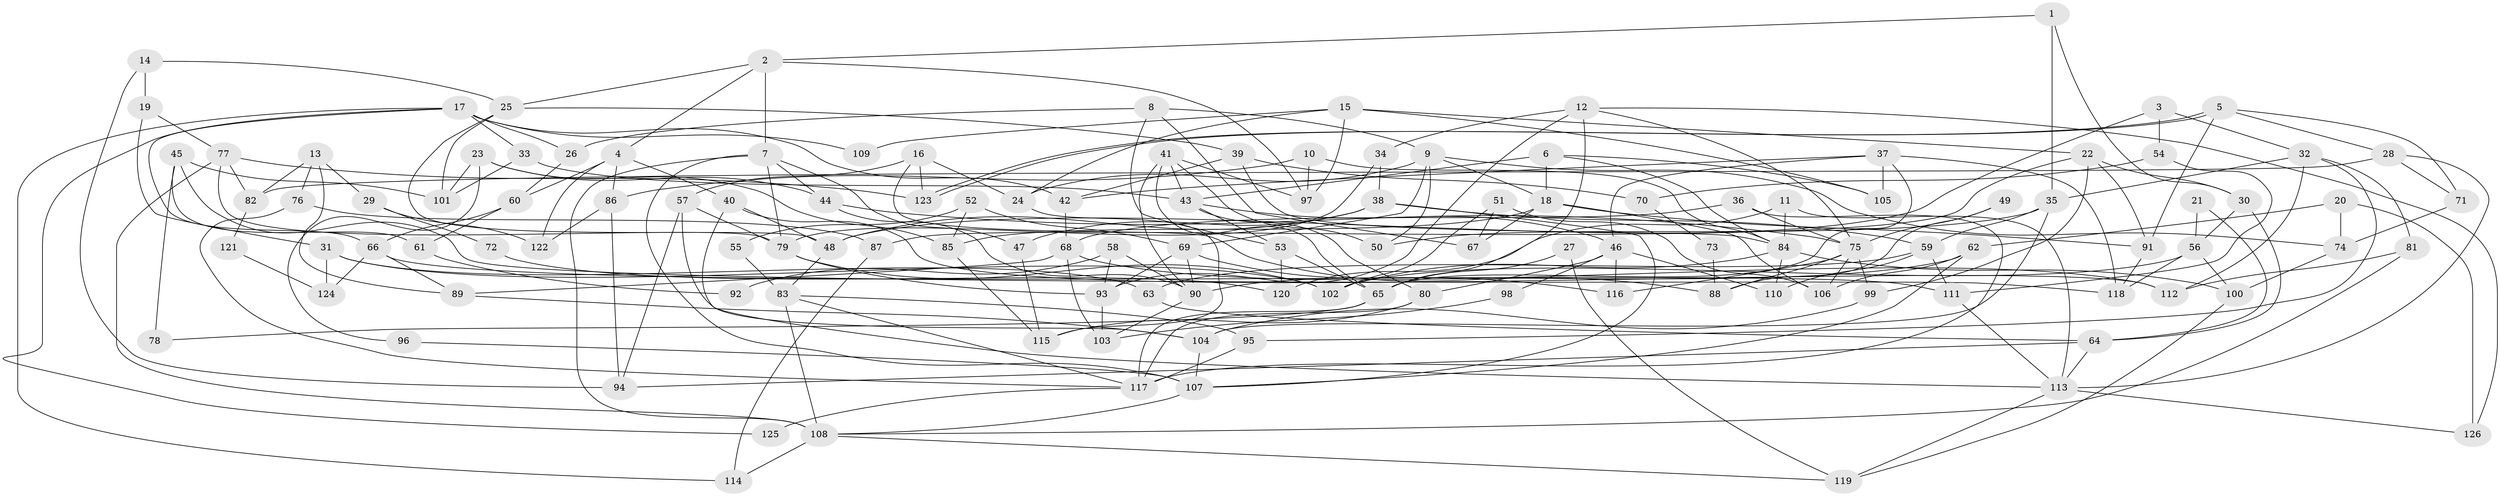 // coarse degree distribution, {5: 0.2159090909090909, 3: 0.18181818181818182, 4: 0.2840909090909091, 2: 0.125, 7: 0.09090909090909091, 6: 0.056818181818181816, 8: 0.03409090909090909, 13: 0.011363636363636364}
// Generated by graph-tools (version 1.1) at 2025/52/03/04/25 21:52:21]
// undirected, 126 vertices, 252 edges
graph export_dot {
graph [start="1"]
  node [color=gray90,style=filled];
  1;
  2;
  3;
  4;
  5;
  6;
  7;
  8;
  9;
  10;
  11;
  12;
  13;
  14;
  15;
  16;
  17;
  18;
  19;
  20;
  21;
  22;
  23;
  24;
  25;
  26;
  27;
  28;
  29;
  30;
  31;
  32;
  33;
  34;
  35;
  36;
  37;
  38;
  39;
  40;
  41;
  42;
  43;
  44;
  45;
  46;
  47;
  48;
  49;
  50;
  51;
  52;
  53;
  54;
  55;
  56;
  57;
  58;
  59;
  60;
  61;
  62;
  63;
  64;
  65;
  66;
  67;
  68;
  69;
  70;
  71;
  72;
  73;
  74;
  75;
  76;
  77;
  78;
  79;
  80;
  81;
  82;
  83;
  84;
  85;
  86;
  87;
  88;
  89;
  90;
  91;
  92;
  93;
  94;
  95;
  96;
  97;
  98;
  99;
  100;
  101;
  102;
  103;
  104;
  105;
  106;
  107;
  108;
  109;
  110;
  111;
  112;
  113;
  114;
  115;
  116;
  117;
  118;
  119;
  120;
  121;
  122;
  123;
  124;
  125;
  126;
  1 -- 30;
  1 -- 2;
  1 -- 35;
  2 -- 7;
  2 -- 25;
  2 -- 4;
  2 -- 97;
  3 -- 48;
  3 -- 32;
  3 -- 54;
  4 -- 40;
  4 -- 60;
  4 -- 86;
  4 -- 122;
  5 -- 123;
  5 -- 123;
  5 -- 91;
  5 -- 28;
  5 -- 71;
  6 -- 43;
  6 -- 84;
  6 -- 18;
  6 -- 105;
  7 -- 108;
  7 -- 107;
  7 -- 44;
  7 -- 47;
  7 -- 79;
  8 -- 67;
  8 -- 53;
  8 -- 9;
  8 -- 26;
  9 -- 69;
  9 -- 18;
  9 -- 24;
  9 -- 50;
  9 -- 74;
  10 -- 97;
  10 -- 86;
  10 -- 84;
  11 -- 84;
  11 -- 113;
  11 -- 120;
  12 -- 65;
  12 -- 34;
  12 -- 75;
  12 -- 93;
  12 -- 126;
  13 -- 76;
  13 -- 82;
  13 -- 29;
  13 -- 89;
  14 -- 19;
  14 -- 25;
  14 -- 94;
  15 -- 97;
  15 -- 24;
  15 -- 22;
  15 -- 105;
  15 -- 109;
  16 -- 123;
  16 -- 24;
  16 -- 57;
  16 -- 88;
  17 -- 33;
  17 -- 26;
  17 -- 42;
  17 -- 66;
  17 -- 109;
  17 -- 114;
  17 -- 125;
  18 -- 67;
  18 -- 85;
  18 -- 91;
  18 -- 106;
  19 -- 31;
  19 -- 77;
  20 -- 126;
  20 -- 74;
  20 -- 62;
  21 -- 56;
  21 -- 64;
  22 -- 99;
  22 -- 30;
  22 -- 87;
  22 -- 91;
  23 -- 44;
  23 -- 85;
  23 -- 96;
  23 -- 101;
  24 -- 115;
  25 -- 39;
  25 -- 48;
  25 -- 101;
  26 -- 60;
  27 -- 119;
  27 -- 65;
  28 -- 71;
  28 -- 82;
  28 -- 113;
  29 -- 122;
  29 -- 72;
  30 -- 64;
  30 -- 56;
  31 -- 102;
  31 -- 63;
  31 -- 124;
  32 -- 35;
  32 -- 112;
  32 -- 81;
  32 -- 95;
  33 -- 43;
  33 -- 101;
  34 -- 38;
  34 -- 79;
  35 -- 104;
  35 -- 50;
  35 -- 59;
  36 -- 117;
  36 -- 75;
  36 -- 68;
  37 -- 105;
  37 -- 46;
  37 -- 42;
  37 -- 65;
  37 -- 118;
  38 -- 59;
  38 -- 107;
  38 -- 47;
  38 -- 48;
  39 -- 84;
  39 -- 42;
  39 -- 70;
  40 -- 112;
  40 -- 113;
  40 -- 48;
  41 -- 50;
  41 -- 90;
  41 -- 43;
  41 -- 65;
  41 -- 97;
  42 -- 68;
  43 -- 46;
  43 -- 53;
  43 -- 80;
  44 -- 90;
  44 -- 75;
  45 -- 118;
  45 -- 101;
  45 -- 61;
  45 -- 78;
  46 -- 110;
  46 -- 80;
  46 -- 98;
  46 -- 116;
  47 -- 115;
  48 -- 83;
  49 -- 88;
  49 -- 75;
  51 -- 106;
  51 -- 102;
  51 -- 67;
  52 -- 85;
  52 -- 69;
  52 -- 55;
  53 -- 65;
  53 -- 120;
  54 -- 111;
  54 -- 70;
  55 -- 83;
  56 -- 118;
  56 -- 100;
  56 -- 102;
  57 -- 79;
  57 -- 94;
  57 -- 104;
  58 -- 93;
  58 -- 90;
  58 -- 92;
  59 -- 111;
  59 -- 63;
  59 -- 110;
  60 -- 66;
  60 -- 61;
  61 -- 92;
  62 -- 106;
  62 -- 90;
  62 -- 107;
  63 -- 64;
  64 -- 113;
  64 -- 94;
  65 -- 78;
  65 -- 117;
  66 -- 89;
  66 -- 111;
  66 -- 124;
  68 -- 89;
  68 -- 103;
  68 -- 112;
  69 -- 116;
  69 -- 93;
  69 -- 90;
  70 -- 73;
  71 -- 74;
  72 -- 120;
  73 -- 88;
  74 -- 100;
  75 -- 88;
  75 -- 99;
  75 -- 106;
  75 -- 116;
  76 -- 117;
  76 -- 87;
  77 -- 108;
  77 -- 79;
  77 -- 82;
  77 -- 123;
  79 -- 93;
  79 -- 102;
  80 -- 117;
  80 -- 115;
  81 -- 108;
  81 -- 112;
  82 -- 121;
  83 -- 95;
  83 -- 108;
  83 -- 117;
  84 -- 102;
  84 -- 100;
  84 -- 110;
  85 -- 115;
  86 -- 94;
  86 -- 122;
  87 -- 114;
  89 -- 104;
  90 -- 103;
  91 -- 118;
  93 -- 103;
  95 -- 117;
  96 -- 107;
  98 -- 103;
  99 -- 104;
  100 -- 119;
  104 -- 107;
  107 -- 108;
  108 -- 114;
  108 -- 119;
  111 -- 113;
  113 -- 119;
  113 -- 126;
  117 -- 125;
  121 -- 124;
}

